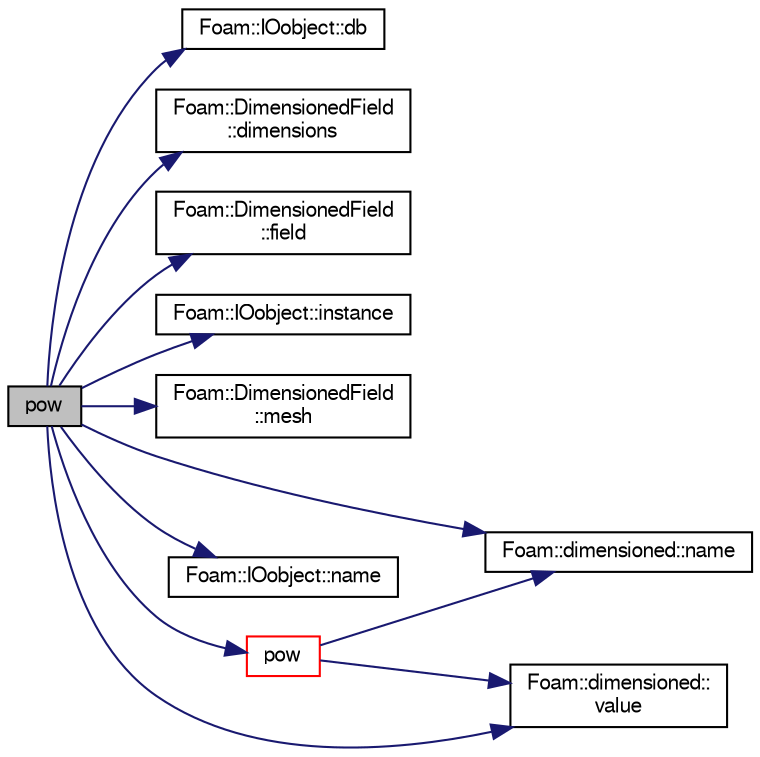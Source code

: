 digraph "pow"
{
  bgcolor="transparent";
  edge [fontname="FreeSans",fontsize="10",labelfontname="FreeSans",labelfontsize="10"];
  node [fontname="FreeSans",fontsize="10",shape=record];
  rankdir="LR";
  Node61082 [label="pow",height=0.2,width=0.4,color="black", fillcolor="grey75", style="filled", fontcolor="black"];
  Node61082 -> Node61083 [color="midnightblue",fontsize="10",style="solid",fontname="FreeSans"];
  Node61083 [label="Foam::IOobject::db",height=0.2,width=0.4,color="black",URL="$a26142.html#a65cc75d9f80b1df5c3184fb2274a97f1",tooltip="Return the local objectRegistry. "];
  Node61082 -> Node61084 [color="midnightblue",fontsize="10",style="solid",fontname="FreeSans"];
  Node61084 [label="Foam::DimensionedField\l::dimensions",height=0.2,width=0.4,color="black",URL="$a26390.html#a66989c1e0666e0d0c93a2056ce75599e",tooltip="Return dimensions. "];
  Node61082 -> Node61085 [color="midnightblue",fontsize="10",style="solid",fontname="FreeSans"];
  Node61085 [label="Foam::DimensionedField\l::field",height=0.2,width=0.4,color="black",URL="$a26390.html#a969c81597ae68f5a36efafe599ec1e89"];
  Node61082 -> Node61086 [color="midnightblue",fontsize="10",style="solid",fontname="FreeSans"];
  Node61086 [label="Foam::IOobject::instance",height=0.2,width=0.4,color="black",URL="$a26142.html#acac6de003b420b848571b5064e50ed89"];
  Node61082 -> Node61087 [color="midnightblue",fontsize="10",style="solid",fontname="FreeSans"];
  Node61087 [label="Foam::DimensionedField\l::mesh",height=0.2,width=0.4,color="black",URL="$a26390.html#a8f1110830348a1448a14ab5e3cf47e3b",tooltip="Return mesh. "];
  Node61082 -> Node61088 [color="midnightblue",fontsize="10",style="solid",fontname="FreeSans"];
  Node61088 [label="Foam::dimensioned::name",height=0.2,width=0.4,color="black",URL="$a26366.html#ade4113569ef0db70665fded275a5e38e",tooltip="Return const reference to name. "];
  Node61082 -> Node61089 [color="midnightblue",fontsize="10",style="solid",fontname="FreeSans"];
  Node61089 [label="Foam::IOobject::name",height=0.2,width=0.4,color="black",URL="$a26142.html#acc80e00a8ac919288fb55bd14cc88bf6",tooltip="Return name. "];
  Node61082 -> Node61090 [color="midnightblue",fontsize="10",style="solid",fontname="FreeSans"];
  Node61090 [label="pow",height=0.2,width=0.4,color="red",URL="$a21124.html#a7500c8e9d27a442adc75e287de074c7c"];
  Node61090 -> Node61088 [color="midnightblue",fontsize="10",style="solid",fontname="FreeSans"];
  Node61090 -> Node61092 [color="midnightblue",fontsize="10",style="solid",fontname="FreeSans"];
  Node61092 [label="Foam::dimensioned::\lvalue",height=0.2,width=0.4,color="black",URL="$a26366.html#a7948200a26c85fc3a83ffa510a91d668",tooltip="Return const reference to value. "];
  Node61082 -> Node61092 [color="midnightblue",fontsize="10",style="solid",fontname="FreeSans"];
}
